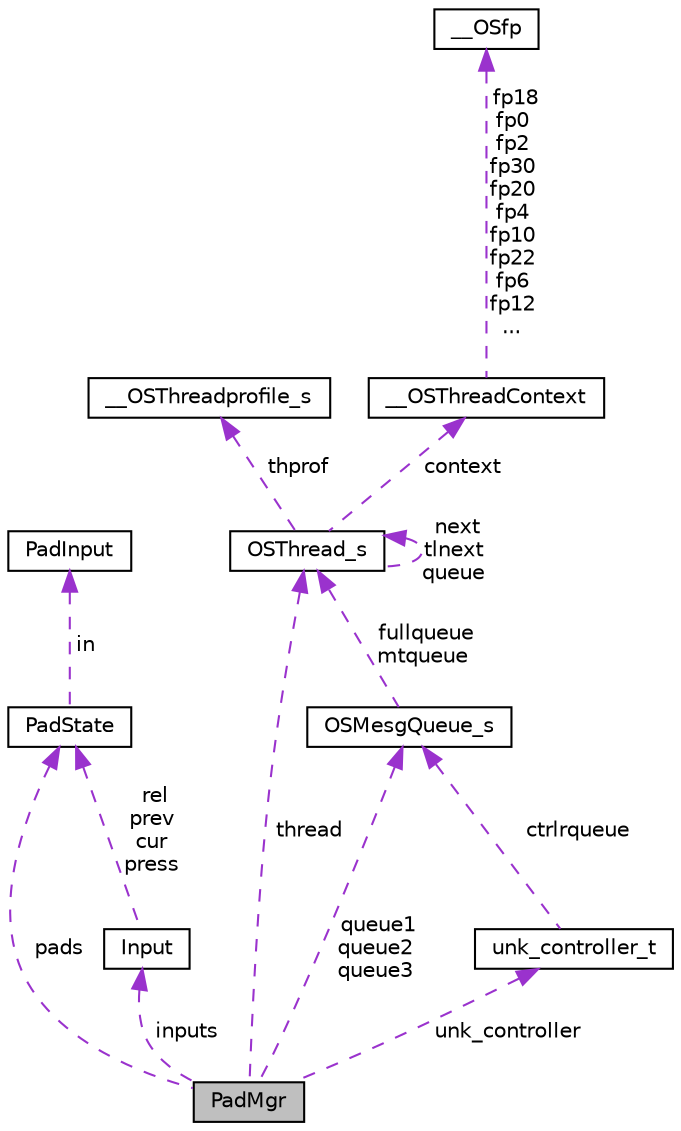 digraph "PadMgr"
{
 // LATEX_PDF_SIZE
  edge [fontname="Helvetica",fontsize="10",labelfontname="Helvetica",labelfontsize="10"];
  node [fontname="Helvetica",fontsize="10",shape=record];
  Node1 [label="PadMgr",height=0.2,width=0.4,color="black", fillcolor="grey75", style="filled", fontcolor="black",tooltip=" "];
  Node2 -> Node1 [dir="back",color="darkorchid3",fontsize="10",style="dashed",label=" pads" ,fontname="Helvetica"];
  Node2 [label="PadState",height=0.2,width=0.4,color="black", fillcolor="white", style="filled",URL="$df/d25/structPadState.html",tooltip=" "];
  Node3 -> Node2 [dir="back",color="darkorchid3",fontsize="10",style="dashed",label=" in" ,fontname="Helvetica"];
  Node3 [label="PadInput",height=0.2,width=0.4,color="black", fillcolor="white", style="filled",URL="$d9/df1/structPadInput.html",tooltip=" "];
  Node4 -> Node1 [dir="back",color="darkorchid3",fontsize="10",style="dashed",label=" inputs" ,fontname="Helvetica"];
  Node4 [label="Input",height=0.2,width=0.4,color="black", fillcolor="white", style="filled",URL="$d4/dae/structInput.html",tooltip=" "];
  Node2 -> Node4 [dir="back",color="darkorchid3",fontsize="10",style="dashed",label=" rel\nprev\ncur\npress" ,fontname="Helvetica"];
  Node5 -> Node1 [dir="back",color="darkorchid3",fontsize="10",style="dashed",label=" unk_controller" ,fontname="Helvetica"];
  Node5 [label="unk_controller_t",height=0.2,width=0.4,color="black", fillcolor="white", style="filled",URL="$dd/dd5/unionunk__controller__t.html",tooltip=" "];
  Node6 -> Node5 [dir="back",color="darkorchid3",fontsize="10",style="dashed",label=" ctrlrqueue" ,fontname="Helvetica"];
  Node6 [label="OSMesgQueue_s",height=0.2,width=0.4,color="black", fillcolor="white", style="filled",URL="$dc/d50/structOSMesgQueue__s.html",tooltip=" "];
  Node7 -> Node6 [dir="back",color="darkorchid3",fontsize="10",style="dashed",label=" fullqueue\nmtqueue" ,fontname="Helvetica"];
  Node7 [label="OSThread_s",height=0.2,width=0.4,color="black", fillcolor="white", style="filled",URL="$da/dec/structOSThread__s.html",tooltip=" "];
  Node8 -> Node7 [dir="back",color="darkorchid3",fontsize="10",style="dashed",label=" thprof" ,fontname="Helvetica"];
  Node8 [label="__OSThreadprofile_s",height=0.2,width=0.4,color="black", fillcolor="white", style="filled",URL="$dc/d70/struct____OSThreadprofile__s.html",tooltip=" "];
  Node7 -> Node7 [dir="back",color="darkorchid3",fontsize="10",style="dashed",label=" next\ntlnext\nqueue" ,fontname="Helvetica"];
  Node9 -> Node7 [dir="back",color="darkorchid3",fontsize="10",style="dashed",label=" context" ,fontname="Helvetica"];
  Node9 [label="__OSThreadContext",height=0.2,width=0.4,color="black", fillcolor="white", style="filled",URL="$d9/dec/struct____OSThreadContext.html",tooltip=" "];
  Node10 -> Node9 [dir="back",color="darkorchid3",fontsize="10",style="dashed",label=" fp18\nfp0\nfp2\nfp30\nfp20\nfp4\nfp10\nfp22\nfp6\nfp12\n..." ,fontname="Helvetica"];
  Node10 [label="__OSfp",height=0.2,width=0.4,color="black", fillcolor="white", style="filled",URL="$d0/d5b/union____OSfp.html",tooltip=" "];
  Node6 -> Node1 [dir="back",color="darkorchid3",fontsize="10",style="dashed",label=" queue1\nqueue2\nqueue3" ,fontname="Helvetica"];
  Node7 -> Node1 [dir="back",color="darkorchid3",fontsize="10",style="dashed",label=" thread" ,fontname="Helvetica"];
}

